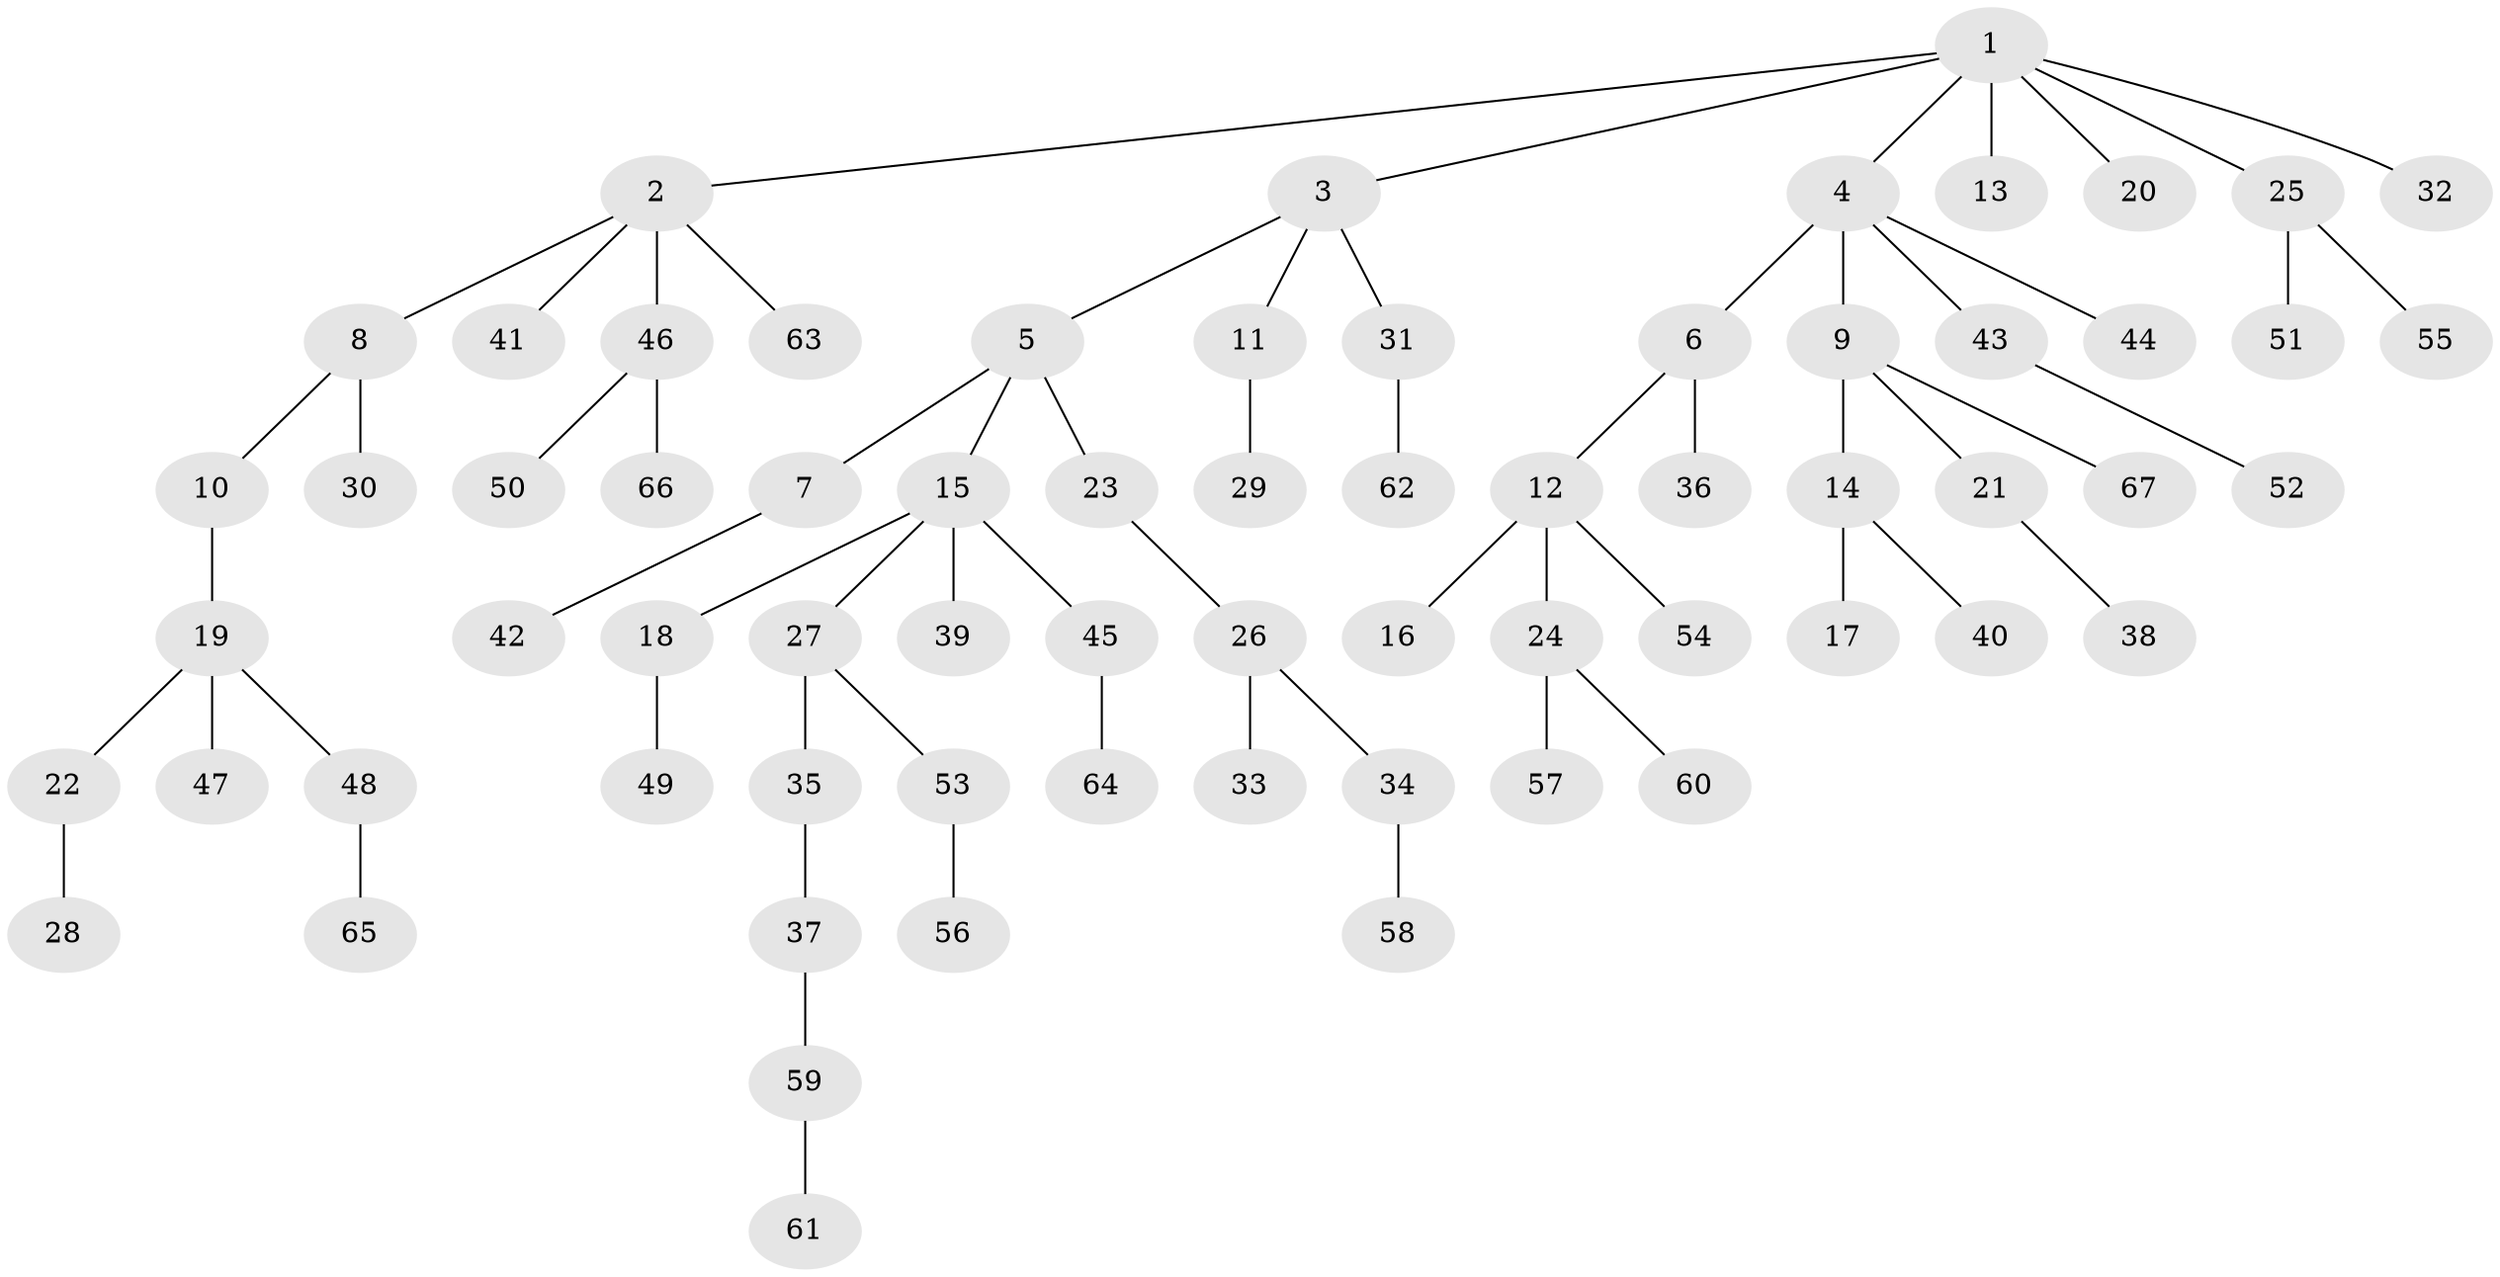 // Generated by graph-tools (version 1.1) at 2025/26/03/09/25 03:26:28]
// undirected, 67 vertices, 66 edges
graph export_dot {
graph [start="1"]
  node [color=gray90,style=filled];
  1;
  2;
  3;
  4;
  5;
  6;
  7;
  8;
  9;
  10;
  11;
  12;
  13;
  14;
  15;
  16;
  17;
  18;
  19;
  20;
  21;
  22;
  23;
  24;
  25;
  26;
  27;
  28;
  29;
  30;
  31;
  32;
  33;
  34;
  35;
  36;
  37;
  38;
  39;
  40;
  41;
  42;
  43;
  44;
  45;
  46;
  47;
  48;
  49;
  50;
  51;
  52;
  53;
  54;
  55;
  56;
  57;
  58;
  59;
  60;
  61;
  62;
  63;
  64;
  65;
  66;
  67;
  1 -- 2;
  1 -- 3;
  1 -- 4;
  1 -- 13;
  1 -- 20;
  1 -- 25;
  1 -- 32;
  2 -- 8;
  2 -- 41;
  2 -- 46;
  2 -- 63;
  3 -- 5;
  3 -- 11;
  3 -- 31;
  4 -- 6;
  4 -- 9;
  4 -- 43;
  4 -- 44;
  5 -- 7;
  5 -- 15;
  5 -- 23;
  6 -- 12;
  6 -- 36;
  7 -- 42;
  8 -- 10;
  8 -- 30;
  9 -- 14;
  9 -- 21;
  9 -- 67;
  10 -- 19;
  11 -- 29;
  12 -- 16;
  12 -- 24;
  12 -- 54;
  14 -- 17;
  14 -- 40;
  15 -- 18;
  15 -- 27;
  15 -- 39;
  15 -- 45;
  18 -- 49;
  19 -- 22;
  19 -- 47;
  19 -- 48;
  21 -- 38;
  22 -- 28;
  23 -- 26;
  24 -- 57;
  24 -- 60;
  25 -- 51;
  25 -- 55;
  26 -- 33;
  26 -- 34;
  27 -- 35;
  27 -- 53;
  31 -- 62;
  34 -- 58;
  35 -- 37;
  37 -- 59;
  43 -- 52;
  45 -- 64;
  46 -- 50;
  46 -- 66;
  48 -- 65;
  53 -- 56;
  59 -- 61;
}

